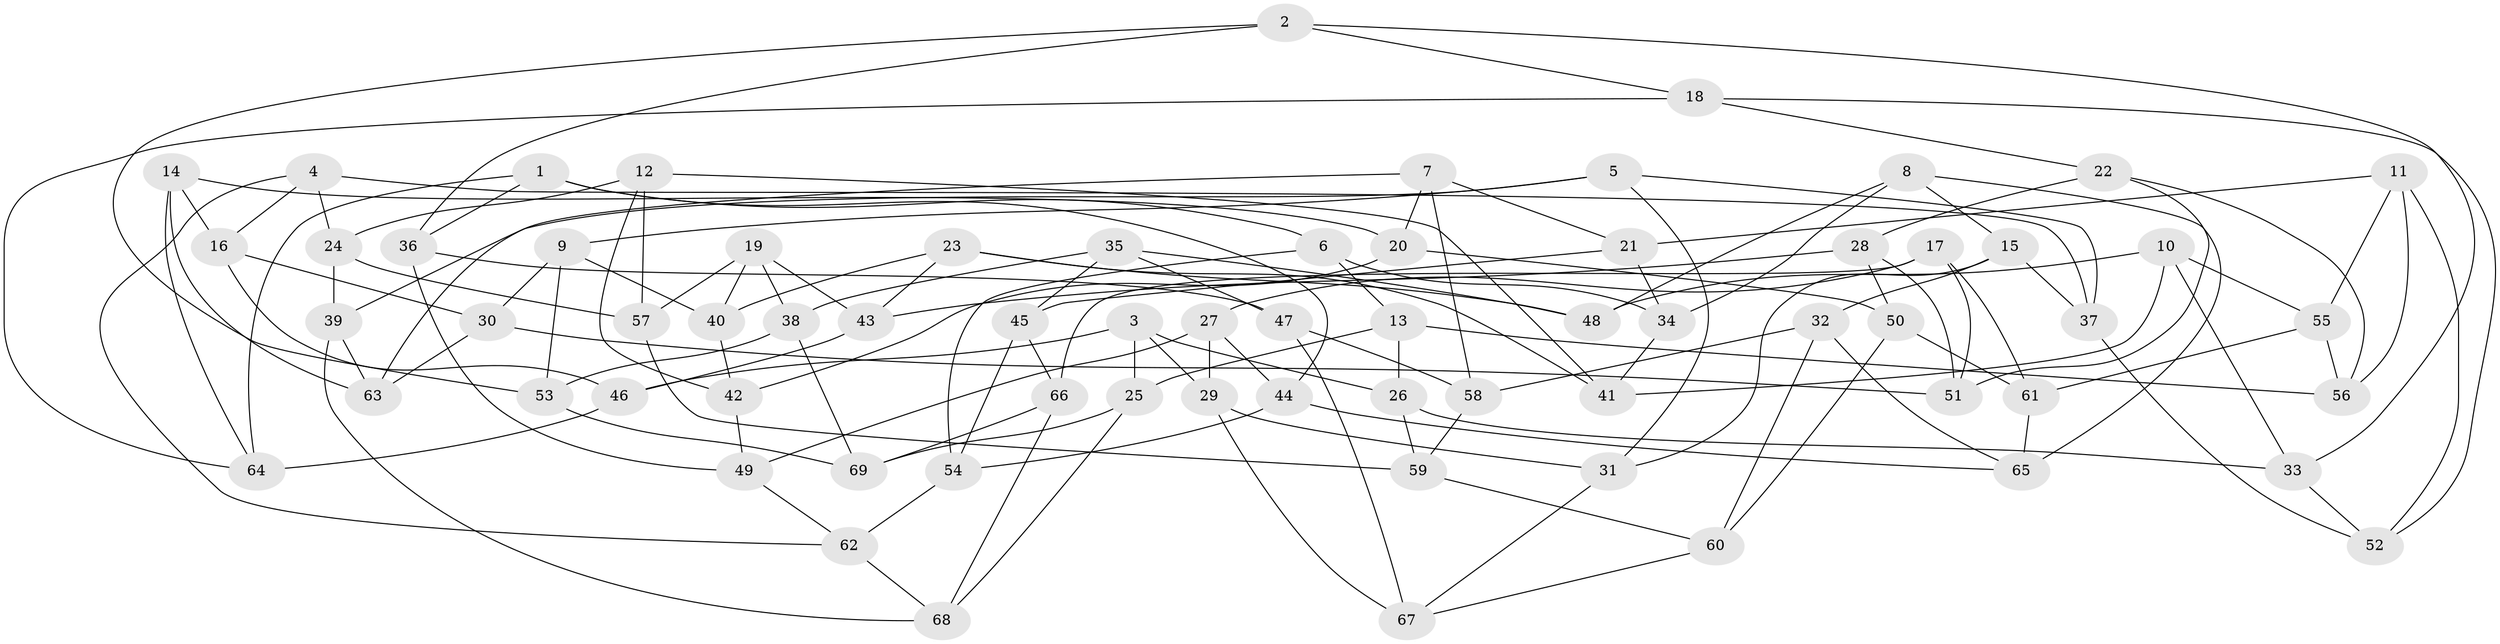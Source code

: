// Generated by graph-tools (version 1.1) at 2025/50/03/09/25 03:50:49]
// undirected, 69 vertices, 138 edges
graph export_dot {
graph [start="1"]
  node [color=gray90,style=filled];
  1;
  2;
  3;
  4;
  5;
  6;
  7;
  8;
  9;
  10;
  11;
  12;
  13;
  14;
  15;
  16;
  17;
  18;
  19;
  20;
  21;
  22;
  23;
  24;
  25;
  26;
  27;
  28;
  29;
  30;
  31;
  32;
  33;
  34;
  35;
  36;
  37;
  38;
  39;
  40;
  41;
  42;
  43;
  44;
  45;
  46;
  47;
  48;
  49;
  50;
  51;
  52;
  53;
  54;
  55;
  56;
  57;
  58;
  59;
  60;
  61;
  62;
  63;
  64;
  65;
  66;
  67;
  68;
  69;
  1 -- 6;
  1 -- 36;
  1 -- 64;
  1 -- 44;
  2 -- 53;
  2 -- 33;
  2 -- 36;
  2 -- 18;
  3 -- 26;
  3 -- 46;
  3 -- 29;
  3 -- 25;
  4 -- 24;
  4 -- 62;
  4 -- 16;
  4 -- 37;
  5 -- 9;
  5 -- 37;
  5 -- 31;
  5 -- 39;
  6 -- 13;
  6 -- 34;
  6 -- 54;
  7 -- 20;
  7 -- 63;
  7 -- 58;
  7 -- 21;
  8 -- 48;
  8 -- 34;
  8 -- 15;
  8 -- 65;
  9 -- 53;
  9 -- 40;
  9 -- 30;
  10 -- 33;
  10 -- 48;
  10 -- 41;
  10 -- 55;
  11 -- 55;
  11 -- 56;
  11 -- 52;
  11 -- 21;
  12 -- 42;
  12 -- 41;
  12 -- 57;
  12 -- 24;
  13 -- 56;
  13 -- 26;
  13 -- 25;
  14 -- 64;
  14 -- 20;
  14 -- 63;
  14 -- 16;
  15 -- 31;
  15 -- 32;
  15 -- 37;
  16 -- 30;
  16 -- 46;
  17 -- 66;
  17 -- 61;
  17 -- 51;
  17 -- 27;
  18 -- 22;
  18 -- 64;
  18 -- 52;
  19 -- 38;
  19 -- 57;
  19 -- 43;
  19 -- 40;
  20 -- 50;
  20 -- 42;
  21 -- 34;
  21 -- 45;
  22 -- 51;
  22 -- 28;
  22 -- 56;
  23 -- 41;
  23 -- 40;
  23 -- 43;
  23 -- 48;
  24 -- 39;
  24 -- 57;
  25 -- 68;
  25 -- 69;
  26 -- 33;
  26 -- 59;
  27 -- 29;
  27 -- 49;
  27 -- 44;
  28 -- 51;
  28 -- 43;
  28 -- 50;
  29 -- 31;
  29 -- 67;
  30 -- 51;
  30 -- 63;
  31 -- 67;
  32 -- 58;
  32 -- 65;
  32 -- 60;
  33 -- 52;
  34 -- 41;
  35 -- 45;
  35 -- 47;
  35 -- 38;
  35 -- 48;
  36 -- 47;
  36 -- 49;
  37 -- 52;
  38 -- 69;
  38 -- 53;
  39 -- 68;
  39 -- 63;
  40 -- 42;
  42 -- 49;
  43 -- 46;
  44 -- 54;
  44 -- 65;
  45 -- 66;
  45 -- 54;
  46 -- 64;
  47 -- 67;
  47 -- 58;
  49 -- 62;
  50 -- 60;
  50 -- 61;
  53 -- 69;
  54 -- 62;
  55 -- 56;
  55 -- 61;
  57 -- 59;
  58 -- 59;
  59 -- 60;
  60 -- 67;
  61 -- 65;
  62 -- 68;
  66 -- 69;
  66 -- 68;
}

